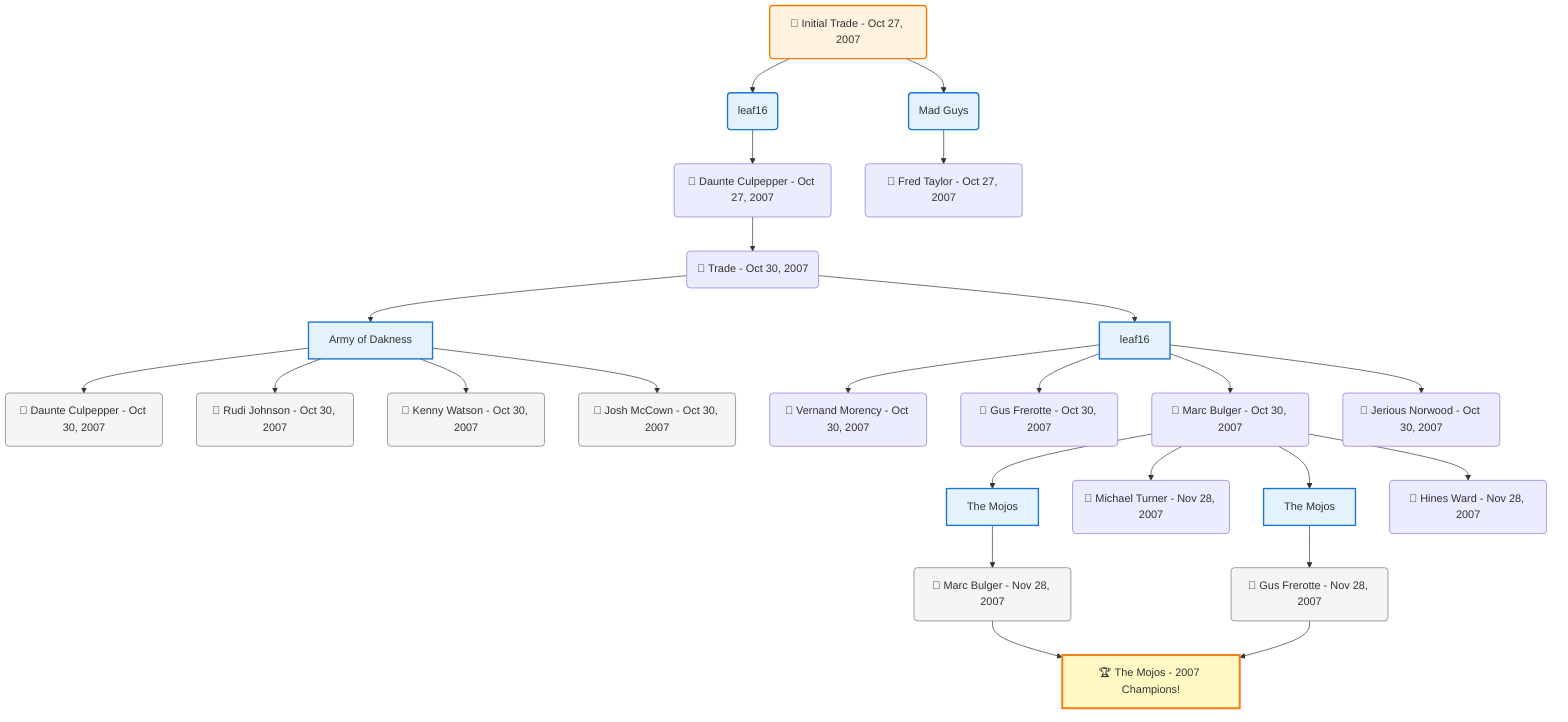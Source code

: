 flowchart TD

    TRADE_MAIN("🔄 Initial Trade - Oct 27, 2007")
    TEAM_1("leaf16")
    TEAM_2("Mad Guys")
    NODE_40344948-41af-46d8-aa96-162bd5375742("🔄 Daunte Culpepper - Oct 27, 2007")
    TRADE_3ba6d3f7-b32c-48fd-83d0-e6f958962ebd_3("🔄 Trade - Oct 30, 2007")
    TEAM_40f7599b-e68f-4bf4-9553-bf7e10924635_4["Army of Dakness"]
    NODE_e320ce44-623c-45ea-a7a0-b8375ec9e2a6("🔄 Daunte Culpepper - Oct 30, 2007")
    NODE_cd588bba-9f3b-4982-97a9-21d8e659001a("🔄 Rudi Johnson - Oct 30, 2007")
    NODE_e6fb1caa-fd04-456c-a290-a9960e7af4db("🔄 Kenny Watson - Oct 30, 2007")
    NODE_a94b4337-5541-4f47-89a2-dfd3b60420ed("🔄 Josh McCown - Oct 30, 2007")
    TEAM_66fb98f4-89a7-45f9-893a-b41d71e6249d_5["leaf16"]
    NODE_6b7d0d16-a554-4a66-9a7d-1f82dab81c94("🔄 Vernand Morency - Oct 30, 2007")
    NODE_c3373911-6968-4da0-abca-74ddc96509db("🔄 Gus Frerotte - Oct 30, 2007")
    NODE_3c7556b8-ad3f-4124-8e6a-e55611c550c6("🔄 Marc Bulger - Oct 30, 2007")
    TEAM_bbe2d0ad-54cf-4c22-be82-b2a5f262a157_6["The Mojos"]
    NODE_4103b6d7-a28f-4a7d-8b6a-1ce4f5695239("🔄 Marc Bulger - Nov 28, 2007")
    CHAMP_bbe2d0ad-54cf-4c22-be82-b2a5f262a157_2007["🏆 The Mojos - 2007 Champions!"]
    NODE_d8df4f38-ad56-4192-a87e-5ff6f2166d58("🔄 Michael Turner - Nov 28, 2007")
    TEAM_bbe2d0ad-54cf-4c22-be82-b2a5f262a157_7["The Mojos"]
    NODE_420928ec-cddd-4579-b112-ce77f0f2fd56("🔄 Gus Frerotte - Nov 28, 2007")
    NODE_91e372ce-59bc-47bb-9e88-cf79be62c936("🔄 Hines Ward - Nov 28, 2007")
    NODE_1975f832-ebf8-4e01-90a1-fe0025cce2cd("🔄 Jerious Norwood - Oct 30, 2007")
    NODE_7c19adeb-a389-46dd-b0ce-fd57c985fe12("🔄 Fred Taylor - Oct 27, 2007")

    TRADE_MAIN --> TEAM_1
    TRADE_MAIN --> TEAM_2
    TEAM_1 --> NODE_40344948-41af-46d8-aa96-162bd5375742
    NODE_40344948-41af-46d8-aa96-162bd5375742 --> TRADE_3ba6d3f7-b32c-48fd-83d0-e6f958962ebd_3
    TRADE_3ba6d3f7-b32c-48fd-83d0-e6f958962ebd_3 --> TEAM_40f7599b-e68f-4bf4-9553-bf7e10924635_4
    TEAM_40f7599b-e68f-4bf4-9553-bf7e10924635_4 --> NODE_e320ce44-623c-45ea-a7a0-b8375ec9e2a6
    TEAM_40f7599b-e68f-4bf4-9553-bf7e10924635_4 --> NODE_cd588bba-9f3b-4982-97a9-21d8e659001a
    TEAM_40f7599b-e68f-4bf4-9553-bf7e10924635_4 --> NODE_e6fb1caa-fd04-456c-a290-a9960e7af4db
    TEAM_40f7599b-e68f-4bf4-9553-bf7e10924635_4 --> NODE_a94b4337-5541-4f47-89a2-dfd3b60420ed
    TRADE_3ba6d3f7-b32c-48fd-83d0-e6f958962ebd_3 --> TEAM_66fb98f4-89a7-45f9-893a-b41d71e6249d_5
    TEAM_66fb98f4-89a7-45f9-893a-b41d71e6249d_5 --> NODE_6b7d0d16-a554-4a66-9a7d-1f82dab81c94
    TEAM_66fb98f4-89a7-45f9-893a-b41d71e6249d_5 --> NODE_c3373911-6968-4da0-abca-74ddc96509db
    TEAM_66fb98f4-89a7-45f9-893a-b41d71e6249d_5 --> NODE_3c7556b8-ad3f-4124-8e6a-e55611c550c6
    NODE_3c7556b8-ad3f-4124-8e6a-e55611c550c6 --> TEAM_bbe2d0ad-54cf-4c22-be82-b2a5f262a157_6
    TEAM_bbe2d0ad-54cf-4c22-be82-b2a5f262a157_6 --> NODE_4103b6d7-a28f-4a7d-8b6a-1ce4f5695239
    NODE_4103b6d7-a28f-4a7d-8b6a-1ce4f5695239 --> CHAMP_bbe2d0ad-54cf-4c22-be82-b2a5f262a157_2007
    NODE_3c7556b8-ad3f-4124-8e6a-e55611c550c6 --> NODE_d8df4f38-ad56-4192-a87e-5ff6f2166d58
    NODE_3c7556b8-ad3f-4124-8e6a-e55611c550c6 --> TEAM_bbe2d0ad-54cf-4c22-be82-b2a5f262a157_7
    TEAM_bbe2d0ad-54cf-4c22-be82-b2a5f262a157_7 --> NODE_420928ec-cddd-4579-b112-ce77f0f2fd56
    NODE_420928ec-cddd-4579-b112-ce77f0f2fd56 --> CHAMP_bbe2d0ad-54cf-4c22-be82-b2a5f262a157_2007
    NODE_3c7556b8-ad3f-4124-8e6a-e55611c550c6 --> NODE_91e372ce-59bc-47bb-9e88-cf79be62c936
    TEAM_66fb98f4-89a7-45f9-893a-b41d71e6249d_5 --> NODE_1975f832-ebf8-4e01-90a1-fe0025cce2cd
    TEAM_2 --> NODE_7c19adeb-a389-46dd-b0ce-fd57c985fe12

    %% Node styling
    classDef teamNode fill:#e3f2fd,stroke:#1976d2,stroke-width:2px
    classDef tradeNode fill:#fff3e0,stroke:#f57c00,stroke-width:2px
    classDef playerNode fill:#f3e5f5,stroke:#7b1fa2,stroke-width:1px
    classDef nonRootPlayerNode fill:#f5f5f5,stroke:#757575,stroke-width:1px
    classDef endNode fill:#ffebee,stroke:#c62828,stroke-width:2px
    classDef waiverNode fill:#e8f5e8,stroke:#388e3c,stroke-width:2px
    classDef championshipNode fill:#fff9c4,stroke:#f57f17,stroke-width:3px

    class TEAM_1,TEAM_2,TEAM_40f7599b-e68f-4bf4-9553-bf7e10924635_4,TEAM_66fb98f4-89a7-45f9-893a-b41d71e6249d_5,TEAM_bbe2d0ad-54cf-4c22-be82-b2a5f262a157_6,TEAM_bbe2d0ad-54cf-4c22-be82-b2a5f262a157_7 teamNode
    class CHAMP_bbe2d0ad-54cf-4c22-be82-b2a5f262a157_2007 championshipNode
    class NODE_e320ce44-623c-45ea-a7a0-b8375ec9e2a6,NODE_cd588bba-9f3b-4982-97a9-21d8e659001a,NODE_e6fb1caa-fd04-456c-a290-a9960e7af4db,NODE_a94b4337-5541-4f47-89a2-dfd3b60420ed,NODE_4103b6d7-a28f-4a7d-8b6a-1ce4f5695239,NODE_420928ec-cddd-4579-b112-ce77f0f2fd56 nonRootPlayerNode
    class TRADE_MAIN tradeNode